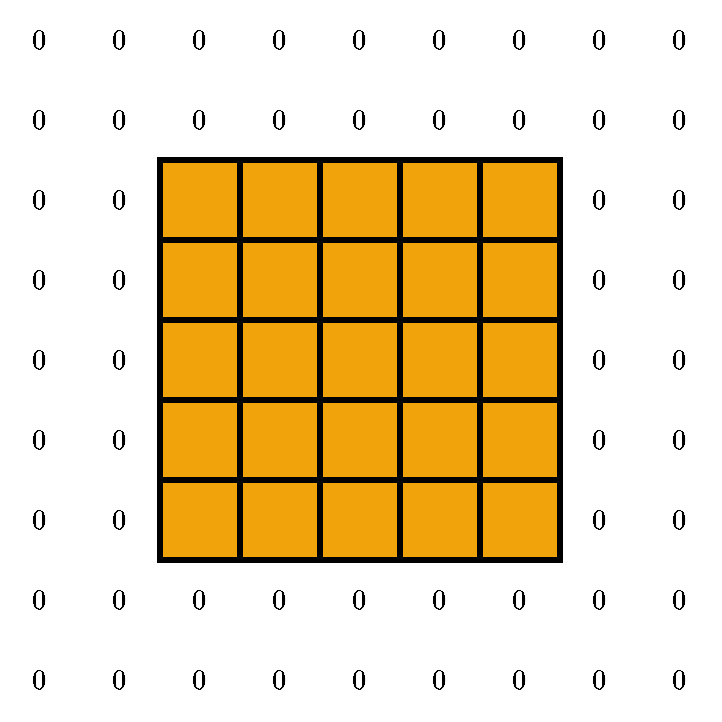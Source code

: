 <mxfile version="20.7.4" type="device"><diagram id="_DbMt3LhLTCCpxY-wy_6" name="Pagina-1"><mxGraphModel dx="1434" dy="884" grid="1" gridSize="10" guides="1" tooltips="1" connect="1" arrows="1" fold="1" page="1" pageScale="1" pageWidth="827" pageHeight="1169" math="1" shadow="0"><root><mxCell id="0"/><mxCell id="1" parent="0"/><mxCell id="ikevQ6eBhEguMrpe-0Sk-2" value="" style="rounded=0;whiteSpace=wrap;html=1;fillColor=#f0a30a;fontColor=#000000;strokeColor=#000000;strokeWidth=3;" parent="1" vertex="1"><mxGeometry x="120" y="240" width="200" height="200" as="geometry"/></mxCell><mxCell id="ikevQ6eBhEguMrpe-0Sk-3" value="" style="endArrow=none;html=1;rounded=0;strokeWidth=3;" parent="1" edge="1"><mxGeometry width="50" height="50" relative="1" as="geometry"><mxPoint x="320" y="280" as="sourcePoint"/><mxPoint x="120" y="280" as="targetPoint"/></mxGeometry></mxCell><mxCell id="ikevQ6eBhEguMrpe-0Sk-4" value="" style="endArrow=none;html=1;rounded=0;strokeWidth=3;" parent="1" edge="1"><mxGeometry width="50" height="50" relative="1" as="geometry"><mxPoint x="160" y="440" as="sourcePoint"/><mxPoint x="160" y="240" as="targetPoint"/></mxGeometry></mxCell><mxCell id="ikevQ6eBhEguMrpe-0Sk-5" value="" style="endArrow=none;html=1;rounded=0;strokeWidth=3;" parent="1" edge="1"><mxGeometry width="50" height="50" relative="1" as="geometry"><mxPoint x="200" y="440" as="sourcePoint"/><mxPoint x="200" y="240" as="targetPoint"/></mxGeometry></mxCell><mxCell id="ikevQ6eBhEguMrpe-0Sk-6" value="" style="endArrow=none;html=1;rounded=0;strokeWidth=3;" parent="1" edge="1"><mxGeometry width="50" height="50" relative="1" as="geometry"><mxPoint x="240" y="440" as="sourcePoint"/><mxPoint x="240" y="240" as="targetPoint"/></mxGeometry></mxCell><mxCell id="ikevQ6eBhEguMrpe-0Sk-7" value="" style="endArrow=none;html=1;rounded=0;strokeWidth=3;" parent="1" edge="1"><mxGeometry width="50" height="50" relative="1" as="geometry"><mxPoint x="280" y="440" as="sourcePoint"/><mxPoint x="280" y="240" as="targetPoint"/></mxGeometry></mxCell><mxCell id="ikevQ6eBhEguMrpe-0Sk-8" value="" style="endArrow=none;html=1;rounded=0;strokeWidth=3;" parent="1" edge="1"><mxGeometry width="50" height="50" relative="1" as="geometry"><mxPoint x="320" y="320" as="sourcePoint"/><mxPoint x="120" y="320" as="targetPoint"/></mxGeometry></mxCell><mxCell id="ikevQ6eBhEguMrpe-0Sk-9" value="" style="endArrow=none;html=1;rounded=0;strokeWidth=3;" parent="1" edge="1"><mxGeometry width="50" height="50" relative="1" as="geometry"><mxPoint x="320" y="360" as="sourcePoint"/><mxPoint x="120" y="360" as="targetPoint"/></mxGeometry></mxCell><mxCell id="ikevQ6eBhEguMrpe-0Sk-10" value="" style="endArrow=none;html=1;rounded=0;strokeWidth=3;" parent="1" edge="1"><mxGeometry width="50" height="50" relative="1" as="geometry"><mxPoint x="320" y="400" as="sourcePoint"/><mxPoint x="120" y="400" as="targetPoint"/></mxGeometry></mxCell><mxCell id="ikevQ6eBhEguMrpe-0Sk-18" value="$$0$$" style="text;html=1;strokeColor=none;fillColor=none;align=center;verticalAlign=middle;whiteSpace=wrap;rounded=0;strokeWidth=3;opacity=60;" parent="1" vertex="1"><mxGeometry x="200" y="200" width="40" height="40" as="geometry"/></mxCell><mxCell id="ikevQ6eBhEguMrpe-0Sk-19" value="$$0$$" style="text;html=1;strokeColor=none;fillColor=none;align=center;verticalAlign=middle;whiteSpace=wrap;rounded=0;strokeWidth=3;opacity=60;" parent="1" vertex="1"><mxGeometry x="240" y="200" width="40" height="40" as="geometry"/></mxCell><mxCell id="ikevQ6eBhEguMrpe-0Sk-20" value="$$0$$" style="text;html=1;strokeColor=none;fillColor=none;align=center;verticalAlign=middle;whiteSpace=wrap;rounded=0;strokeWidth=3;opacity=60;" parent="1" vertex="1"><mxGeometry x="280" y="200" width="40" height="40" as="geometry"/></mxCell><mxCell id="ikevQ6eBhEguMrpe-0Sk-21" value="$$0$$" style="text;html=1;strokeColor=none;fillColor=none;align=center;verticalAlign=middle;whiteSpace=wrap;rounded=0;strokeWidth=3;opacity=60;" parent="1" vertex="1"><mxGeometry x="80" y="320" width="40" height="40" as="geometry"/></mxCell><mxCell id="ikevQ6eBhEguMrpe-0Sk-22" value="$$0$$" style="text;html=1;strokeColor=none;fillColor=none;align=center;verticalAlign=middle;whiteSpace=wrap;rounded=0;strokeWidth=3;opacity=60;" parent="1" vertex="1"><mxGeometry x="80" y="360" width="40" height="40" as="geometry"/></mxCell><mxCell id="ikevQ6eBhEguMrpe-0Sk-23" value="$$0$$" style="text;html=1;strokeColor=none;fillColor=none;align=center;verticalAlign=middle;whiteSpace=wrap;rounded=0;strokeWidth=3;opacity=60;" parent="1" vertex="1"><mxGeometry x="80" y="400" width="40" height="40" as="geometry"/></mxCell><mxCell id="EdG7MVOPwhb7JiMUllkx-4" value="$$0$$" style="text;html=1;strokeColor=none;fillColor=none;align=center;verticalAlign=middle;whiteSpace=wrap;rounded=0;strokeWidth=3;opacity=60;" vertex="1" parent="1"><mxGeometry x="80" y="240" width="40" height="40" as="geometry"/></mxCell><mxCell id="EdG7MVOPwhb7JiMUllkx-5" value="$$0$$" style="text;html=1;strokeColor=none;fillColor=none;align=center;verticalAlign=middle;whiteSpace=wrap;rounded=0;strokeWidth=3;opacity=60;" vertex="1" parent="1"><mxGeometry x="80" y="280" width="40" height="40" as="geometry"/></mxCell><mxCell id="EdG7MVOPwhb7JiMUllkx-6" value="$$0$$" style="text;html=1;strokeColor=none;fillColor=none;align=center;verticalAlign=middle;whiteSpace=wrap;rounded=0;strokeWidth=3;opacity=60;" vertex="1" parent="1"><mxGeometry x="120" y="200" width="40" height="40" as="geometry"/></mxCell><mxCell id="EdG7MVOPwhb7JiMUllkx-7" value="$$0$$" style="text;html=1;strokeColor=none;fillColor=none;align=center;verticalAlign=middle;whiteSpace=wrap;rounded=0;strokeWidth=3;opacity=60;" vertex="1" parent="1"><mxGeometry x="160" y="200" width="40" height="40" as="geometry"/></mxCell><mxCell id="EdG7MVOPwhb7JiMUllkx-8" value="$$0$$" style="text;html=1;strokeColor=none;fillColor=none;align=center;verticalAlign=middle;whiteSpace=wrap;rounded=0;strokeWidth=3;opacity=60;" vertex="1" parent="1"><mxGeometry x="200" y="160" width="40" height="40" as="geometry"/></mxCell><mxCell id="EdG7MVOPwhb7JiMUllkx-9" value="$$0$$" style="text;html=1;strokeColor=none;fillColor=none;align=center;verticalAlign=middle;whiteSpace=wrap;rounded=0;strokeWidth=3;opacity=60;" vertex="1" parent="1"><mxGeometry x="240" y="160" width="40" height="40" as="geometry"/></mxCell><mxCell id="EdG7MVOPwhb7JiMUllkx-10" value="$$0$$" style="text;html=1;strokeColor=none;fillColor=none;align=center;verticalAlign=middle;whiteSpace=wrap;rounded=0;strokeWidth=3;opacity=60;" vertex="1" parent="1"><mxGeometry x="280" y="160" width="40" height="40" as="geometry"/></mxCell><mxCell id="EdG7MVOPwhb7JiMUllkx-11" value="$$0$$" style="text;html=1;strokeColor=none;fillColor=none;align=center;verticalAlign=middle;whiteSpace=wrap;rounded=0;strokeWidth=3;opacity=60;" vertex="1" parent="1"><mxGeometry x="120" y="160" width="40" height="40" as="geometry"/></mxCell><mxCell id="EdG7MVOPwhb7JiMUllkx-12" value="$$0$$" style="text;html=1;strokeColor=none;fillColor=none;align=center;verticalAlign=middle;whiteSpace=wrap;rounded=0;strokeWidth=3;opacity=60;" vertex="1" parent="1"><mxGeometry x="160" y="160" width="40" height="40" as="geometry"/></mxCell><mxCell id="EdG7MVOPwhb7JiMUllkx-13" value="$$0$$" style="text;html=1;strokeColor=none;fillColor=none;align=center;verticalAlign=middle;whiteSpace=wrap;rounded=0;strokeWidth=3;opacity=60;" vertex="1" parent="1"><mxGeometry x="40" y="320" width="40" height="40" as="geometry"/></mxCell><mxCell id="EdG7MVOPwhb7JiMUllkx-14" value="$$0$$" style="text;html=1;strokeColor=none;fillColor=none;align=center;verticalAlign=middle;whiteSpace=wrap;rounded=0;strokeWidth=3;opacity=60;" vertex="1" parent="1"><mxGeometry x="40" y="360" width="40" height="40" as="geometry"/></mxCell><mxCell id="EdG7MVOPwhb7JiMUllkx-15" value="$$0$$" style="text;html=1;strokeColor=none;fillColor=none;align=center;verticalAlign=middle;whiteSpace=wrap;rounded=0;strokeWidth=3;opacity=60;" vertex="1" parent="1"><mxGeometry x="40" y="400" width="40" height="40" as="geometry"/></mxCell><mxCell id="EdG7MVOPwhb7JiMUllkx-16" value="$$0$$" style="text;html=1;strokeColor=none;fillColor=none;align=center;verticalAlign=middle;whiteSpace=wrap;rounded=0;strokeWidth=3;opacity=60;" vertex="1" parent="1"><mxGeometry x="40" y="240" width="40" height="40" as="geometry"/></mxCell><mxCell id="EdG7MVOPwhb7JiMUllkx-17" value="$$0$$" style="text;html=1;strokeColor=none;fillColor=none;align=center;verticalAlign=middle;whiteSpace=wrap;rounded=0;strokeWidth=3;opacity=60;" vertex="1" parent="1"><mxGeometry x="40" y="280" width="40" height="40" as="geometry"/></mxCell><mxCell id="EdG7MVOPwhb7JiMUllkx-18" value="$$0$$" style="text;html=1;strokeColor=none;fillColor=none;align=center;verticalAlign=middle;whiteSpace=wrap;rounded=0;strokeWidth=3;opacity=60;" vertex="1" parent="1"><mxGeometry x="360" y="320" width="40" height="40" as="geometry"/></mxCell><mxCell id="EdG7MVOPwhb7JiMUllkx-19" value="$$0$$" style="text;html=1;strokeColor=none;fillColor=none;align=center;verticalAlign=middle;whiteSpace=wrap;rounded=0;strokeWidth=3;opacity=60;" vertex="1" parent="1"><mxGeometry x="360" y="360" width="40" height="40" as="geometry"/></mxCell><mxCell id="EdG7MVOPwhb7JiMUllkx-20" value="$$0$$" style="text;html=1;strokeColor=none;fillColor=none;align=center;verticalAlign=middle;whiteSpace=wrap;rounded=0;strokeWidth=3;opacity=60;" vertex="1" parent="1"><mxGeometry x="360" y="400" width="40" height="40" as="geometry"/></mxCell><mxCell id="EdG7MVOPwhb7JiMUllkx-21" value="$$0$$" style="text;html=1;strokeColor=none;fillColor=none;align=center;verticalAlign=middle;whiteSpace=wrap;rounded=0;strokeWidth=3;opacity=60;" vertex="1" parent="1"><mxGeometry x="360" y="240" width="40" height="40" as="geometry"/></mxCell><mxCell id="EdG7MVOPwhb7JiMUllkx-22" value="$$0$$" style="text;html=1;strokeColor=none;fillColor=none;align=center;verticalAlign=middle;whiteSpace=wrap;rounded=0;strokeWidth=3;opacity=60;" vertex="1" parent="1"><mxGeometry x="360" y="280" width="40" height="40" as="geometry"/></mxCell><mxCell id="EdG7MVOPwhb7JiMUllkx-23" value="$$0$$" style="text;html=1;strokeColor=none;fillColor=none;align=center;verticalAlign=middle;whiteSpace=wrap;rounded=0;strokeWidth=3;opacity=60;" vertex="1" parent="1"><mxGeometry x="320" y="320" width="40" height="40" as="geometry"/></mxCell><mxCell id="EdG7MVOPwhb7JiMUllkx-24" value="$$0$$" style="text;html=1;strokeColor=none;fillColor=none;align=center;verticalAlign=middle;whiteSpace=wrap;rounded=0;strokeWidth=3;opacity=60;" vertex="1" parent="1"><mxGeometry x="320" y="360" width="40" height="40" as="geometry"/></mxCell><mxCell id="EdG7MVOPwhb7JiMUllkx-25" value="$$0$$" style="text;html=1;strokeColor=none;fillColor=none;align=center;verticalAlign=middle;whiteSpace=wrap;rounded=0;strokeWidth=3;opacity=60;" vertex="1" parent="1"><mxGeometry x="320" y="400" width="40" height="40" as="geometry"/></mxCell><mxCell id="EdG7MVOPwhb7JiMUllkx-26" value="$$0$$" style="text;html=1;strokeColor=none;fillColor=none;align=center;verticalAlign=middle;whiteSpace=wrap;rounded=0;strokeWidth=3;opacity=60;" vertex="1" parent="1"><mxGeometry x="320" y="240" width="40" height="40" as="geometry"/></mxCell><mxCell id="EdG7MVOPwhb7JiMUllkx-27" value="$$0$$" style="text;html=1;strokeColor=none;fillColor=none;align=center;verticalAlign=middle;whiteSpace=wrap;rounded=0;strokeWidth=3;opacity=60;" vertex="1" parent="1"><mxGeometry x="320" y="280" width="40" height="40" as="geometry"/></mxCell><mxCell id="EdG7MVOPwhb7JiMUllkx-28" value="$$0$$" style="text;html=1;strokeColor=none;fillColor=none;align=center;verticalAlign=middle;whiteSpace=wrap;rounded=0;strokeWidth=3;opacity=60;" vertex="1" parent="1"><mxGeometry x="200" y="480" width="40" height="40" as="geometry"/></mxCell><mxCell id="EdG7MVOPwhb7JiMUllkx-29" value="$$0$$" style="text;html=1;strokeColor=none;fillColor=none;align=center;verticalAlign=middle;whiteSpace=wrap;rounded=0;strokeWidth=3;opacity=60;" vertex="1" parent="1"><mxGeometry x="240" y="480" width="40" height="40" as="geometry"/></mxCell><mxCell id="EdG7MVOPwhb7JiMUllkx-30" value="$$0$$" style="text;html=1;strokeColor=none;fillColor=none;align=center;verticalAlign=middle;whiteSpace=wrap;rounded=0;strokeWidth=3;opacity=60;" vertex="1" parent="1"><mxGeometry x="280" y="480" width="40" height="40" as="geometry"/></mxCell><mxCell id="EdG7MVOPwhb7JiMUllkx-31" value="$$0$$" style="text;html=1;strokeColor=none;fillColor=none;align=center;verticalAlign=middle;whiteSpace=wrap;rounded=0;strokeWidth=3;opacity=60;" vertex="1" parent="1"><mxGeometry x="120" y="480" width="40" height="40" as="geometry"/></mxCell><mxCell id="EdG7MVOPwhb7JiMUllkx-32" value="$$0$$" style="text;html=1;strokeColor=none;fillColor=none;align=center;verticalAlign=middle;whiteSpace=wrap;rounded=0;strokeWidth=3;opacity=60;" vertex="1" parent="1"><mxGeometry x="160" y="480" width="40" height="40" as="geometry"/></mxCell><mxCell id="EdG7MVOPwhb7JiMUllkx-33" value="$$0$$" style="text;html=1;strokeColor=none;fillColor=none;align=center;verticalAlign=middle;whiteSpace=wrap;rounded=0;strokeWidth=3;opacity=60;" vertex="1" parent="1"><mxGeometry x="200" y="440" width="40" height="40" as="geometry"/></mxCell><mxCell id="EdG7MVOPwhb7JiMUllkx-34" value="$$0$$" style="text;html=1;strokeColor=none;fillColor=none;align=center;verticalAlign=middle;whiteSpace=wrap;rounded=0;strokeWidth=3;opacity=60;" vertex="1" parent="1"><mxGeometry x="240" y="440" width="40" height="40" as="geometry"/></mxCell><mxCell id="EdG7MVOPwhb7JiMUllkx-35" value="$$0$$" style="text;html=1;strokeColor=none;fillColor=none;align=center;verticalAlign=middle;whiteSpace=wrap;rounded=0;strokeWidth=3;opacity=60;" vertex="1" parent="1"><mxGeometry x="280" y="440" width="40" height="40" as="geometry"/></mxCell><mxCell id="EdG7MVOPwhb7JiMUllkx-36" value="$$0$$" style="text;html=1;strokeColor=none;fillColor=none;align=center;verticalAlign=middle;whiteSpace=wrap;rounded=0;strokeWidth=3;opacity=60;" vertex="1" parent="1"><mxGeometry x="120" y="440" width="40" height="40" as="geometry"/></mxCell><mxCell id="EdG7MVOPwhb7JiMUllkx-37" value="$$0$$" style="text;html=1;strokeColor=none;fillColor=none;align=center;verticalAlign=middle;whiteSpace=wrap;rounded=0;strokeWidth=3;opacity=60;" vertex="1" parent="1"><mxGeometry x="160" y="440" width="40" height="40" as="geometry"/></mxCell><mxCell id="EdG7MVOPwhb7JiMUllkx-38" value="$$0$$" style="text;html=1;strokeColor=none;fillColor=none;align=center;verticalAlign=middle;whiteSpace=wrap;rounded=0;strokeWidth=3;opacity=60;" vertex="1" parent="1"><mxGeometry x="360" y="160" width="40" height="40" as="geometry"/></mxCell><mxCell id="EdG7MVOPwhb7JiMUllkx-39" value="$$0$$" style="text;html=1;strokeColor=none;fillColor=none;align=center;verticalAlign=middle;whiteSpace=wrap;rounded=0;strokeWidth=3;opacity=60;" vertex="1" parent="1"><mxGeometry x="360" y="200" width="40" height="40" as="geometry"/></mxCell><mxCell id="EdG7MVOPwhb7JiMUllkx-40" value="$$0$$" style="text;html=1;strokeColor=none;fillColor=none;align=center;verticalAlign=middle;whiteSpace=wrap;rounded=0;strokeWidth=3;opacity=60;" vertex="1" parent="1"><mxGeometry x="320" y="160" width="40" height="40" as="geometry"/></mxCell><mxCell id="EdG7MVOPwhb7JiMUllkx-41" value="$$0$$" style="text;html=1;strokeColor=none;fillColor=none;align=center;verticalAlign=middle;whiteSpace=wrap;rounded=0;strokeWidth=3;opacity=60;" vertex="1" parent="1"><mxGeometry x="320" y="200" width="40" height="40" as="geometry"/></mxCell><mxCell id="EdG7MVOPwhb7JiMUllkx-42" value="$$0$$" style="text;html=1;strokeColor=none;fillColor=none;align=center;verticalAlign=middle;whiteSpace=wrap;rounded=0;strokeWidth=3;opacity=60;" vertex="1" parent="1"><mxGeometry x="360" y="440" width="40" height="40" as="geometry"/></mxCell><mxCell id="EdG7MVOPwhb7JiMUllkx-43" value="$$0$$" style="text;html=1;strokeColor=none;fillColor=none;align=center;verticalAlign=middle;whiteSpace=wrap;rounded=0;strokeWidth=3;opacity=60;" vertex="1" parent="1"><mxGeometry x="360" y="480" width="40" height="40" as="geometry"/></mxCell><mxCell id="EdG7MVOPwhb7JiMUllkx-44" value="$$0$$" style="text;html=1;strokeColor=none;fillColor=none;align=center;verticalAlign=middle;whiteSpace=wrap;rounded=0;strokeWidth=3;opacity=60;" vertex="1" parent="1"><mxGeometry x="320" y="440" width="40" height="40" as="geometry"/></mxCell><mxCell id="EdG7MVOPwhb7JiMUllkx-45" value="$$0$$" style="text;html=1;strokeColor=none;fillColor=none;align=center;verticalAlign=middle;whiteSpace=wrap;rounded=0;strokeWidth=3;opacity=60;" vertex="1" parent="1"><mxGeometry x="320" y="480" width="40" height="40" as="geometry"/></mxCell><mxCell id="EdG7MVOPwhb7JiMUllkx-46" value="$$0$$" style="text;html=1;strokeColor=none;fillColor=none;align=center;verticalAlign=middle;whiteSpace=wrap;rounded=0;strokeWidth=3;opacity=60;" vertex="1" parent="1"><mxGeometry x="80" y="440" width="40" height="40" as="geometry"/></mxCell><mxCell id="EdG7MVOPwhb7JiMUllkx-47" value="$$0$$" style="text;html=1;strokeColor=none;fillColor=none;align=center;verticalAlign=middle;whiteSpace=wrap;rounded=0;strokeWidth=3;opacity=60;" vertex="1" parent="1"><mxGeometry x="80" y="480" width="40" height="40" as="geometry"/></mxCell><mxCell id="EdG7MVOPwhb7JiMUllkx-48" value="$$0$$" style="text;html=1;strokeColor=none;fillColor=none;align=center;verticalAlign=middle;whiteSpace=wrap;rounded=0;strokeWidth=3;opacity=60;" vertex="1" parent="1"><mxGeometry x="40" y="440" width="40" height="40" as="geometry"/></mxCell><mxCell id="EdG7MVOPwhb7JiMUllkx-49" value="$$0$$" style="text;html=1;strokeColor=none;fillColor=none;align=center;verticalAlign=middle;whiteSpace=wrap;rounded=0;strokeWidth=3;opacity=60;" vertex="1" parent="1"><mxGeometry x="40" y="480" width="40" height="40" as="geometry"/></mxCell><mxCell id="EdG7MVOPwhb7JiMUllkx-50" value="$$0$$" style="text;html=1;strokeColor=none;fillColor=none;align=center;verticalAlign=middle;whiteSpace=wrap;rounded=0;strokeWidth=3;opacity=60;" vertex="1" parent="1"><mxGeometry x="80" y="160" width="40" height="40" as="geometry"/></mxCell><mxCell id="EdG7MVOPwhb7JiMUllkx-51" value="$$0$$" style="text;html=1;strokeColor=none;fillColor=none;align=center;verticalAlign=middle;whiteSpace=wrap;rounded=0;strokeWidth=3;opacity=60;" vertex="1" parent="1"><mxGeometry x="80" y="200" width="40" height="40" as="geometry"/></mxCell><mxCell id="EdG7MVOPwhb7JiMUllkx-52" value="$$0$$" style="text;html=1;strokeColor=none;fillColor=none;align=center;verticalAlign=middle;whiteSpace=wrap;rounded=0;strokeWidth=3;opacity=60;" vertex="1" parent="1"><mxGeometry x="40" y="160" width="40" height="40" as="geometry"/></mxCell><mxCell id="EdG7MVOPwhb7JiMUllkx-53" value="$$0$$" style="text;html=1;strokeColor=none;fillColor=none;align=center;verticalAlign=middle;whiteSpace=wrap;rounded=0;strokeWidth=3;opacity=60;" vertex="1" parent="1"><mxGeometry x="40" y="200" width="40" height="40" as="geometry"/></mxCell></root></mxGraphModel></diagram></mxfile>